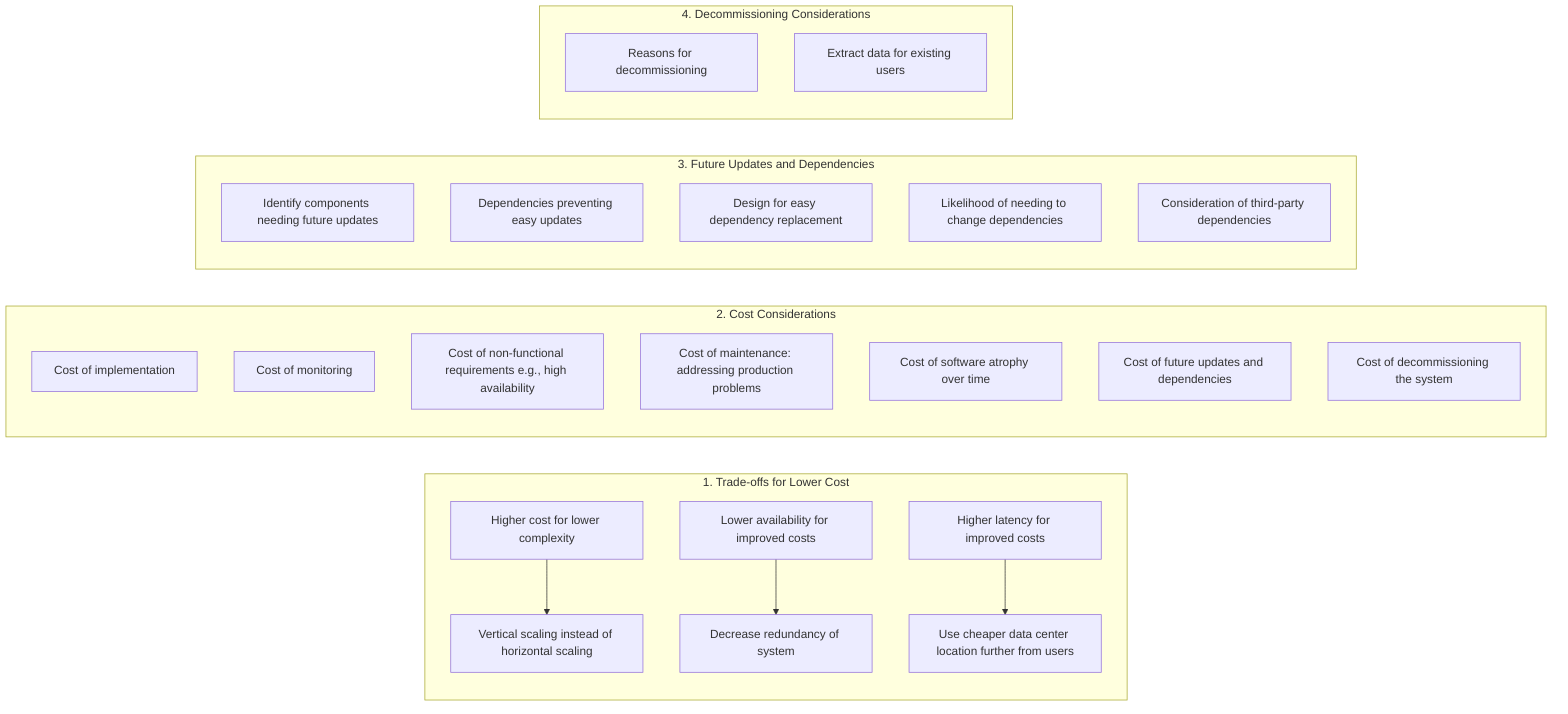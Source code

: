graph LR;
    subgraph "1. Trade-offs for Lower Cost"
        A[Higher cost for lower complexity] --> B[Vertical scaling instead of horizontal scaling]
        C[Lower availability for improved costs] --> D[Decrease redundancy of system]
        E[Higher latency for improved costs] --> F[Use cheaper data center location further from users]
    end
    subgraph "2. Cost Considerations"
        G[Cost of implementation]
        H[Cost of monitoring]
        I[Cost of non-functional requirements e.g., high availability]
        J[Cost of maintenance: addressing production problems]
        K[Cost of software atrophy over time]
        L[Cost of future updates and dependencies]
        M[Cost of decommissioning the system]
    end
    subgraph "3. Future Updates and Dependencies"
        N[Identify components needing future updates]
        O[Dependencies preventing easy updates]
        P[Design for easy dependency replacement]
        Q[Likelihood of needing to change dependencies]
        R[Consideration of third-party dependencies]
    end
    subgraph "4. Decommissioning Considerations"
        S[Reasons for decommissioning]
        T[Extract data for existing users]
    end